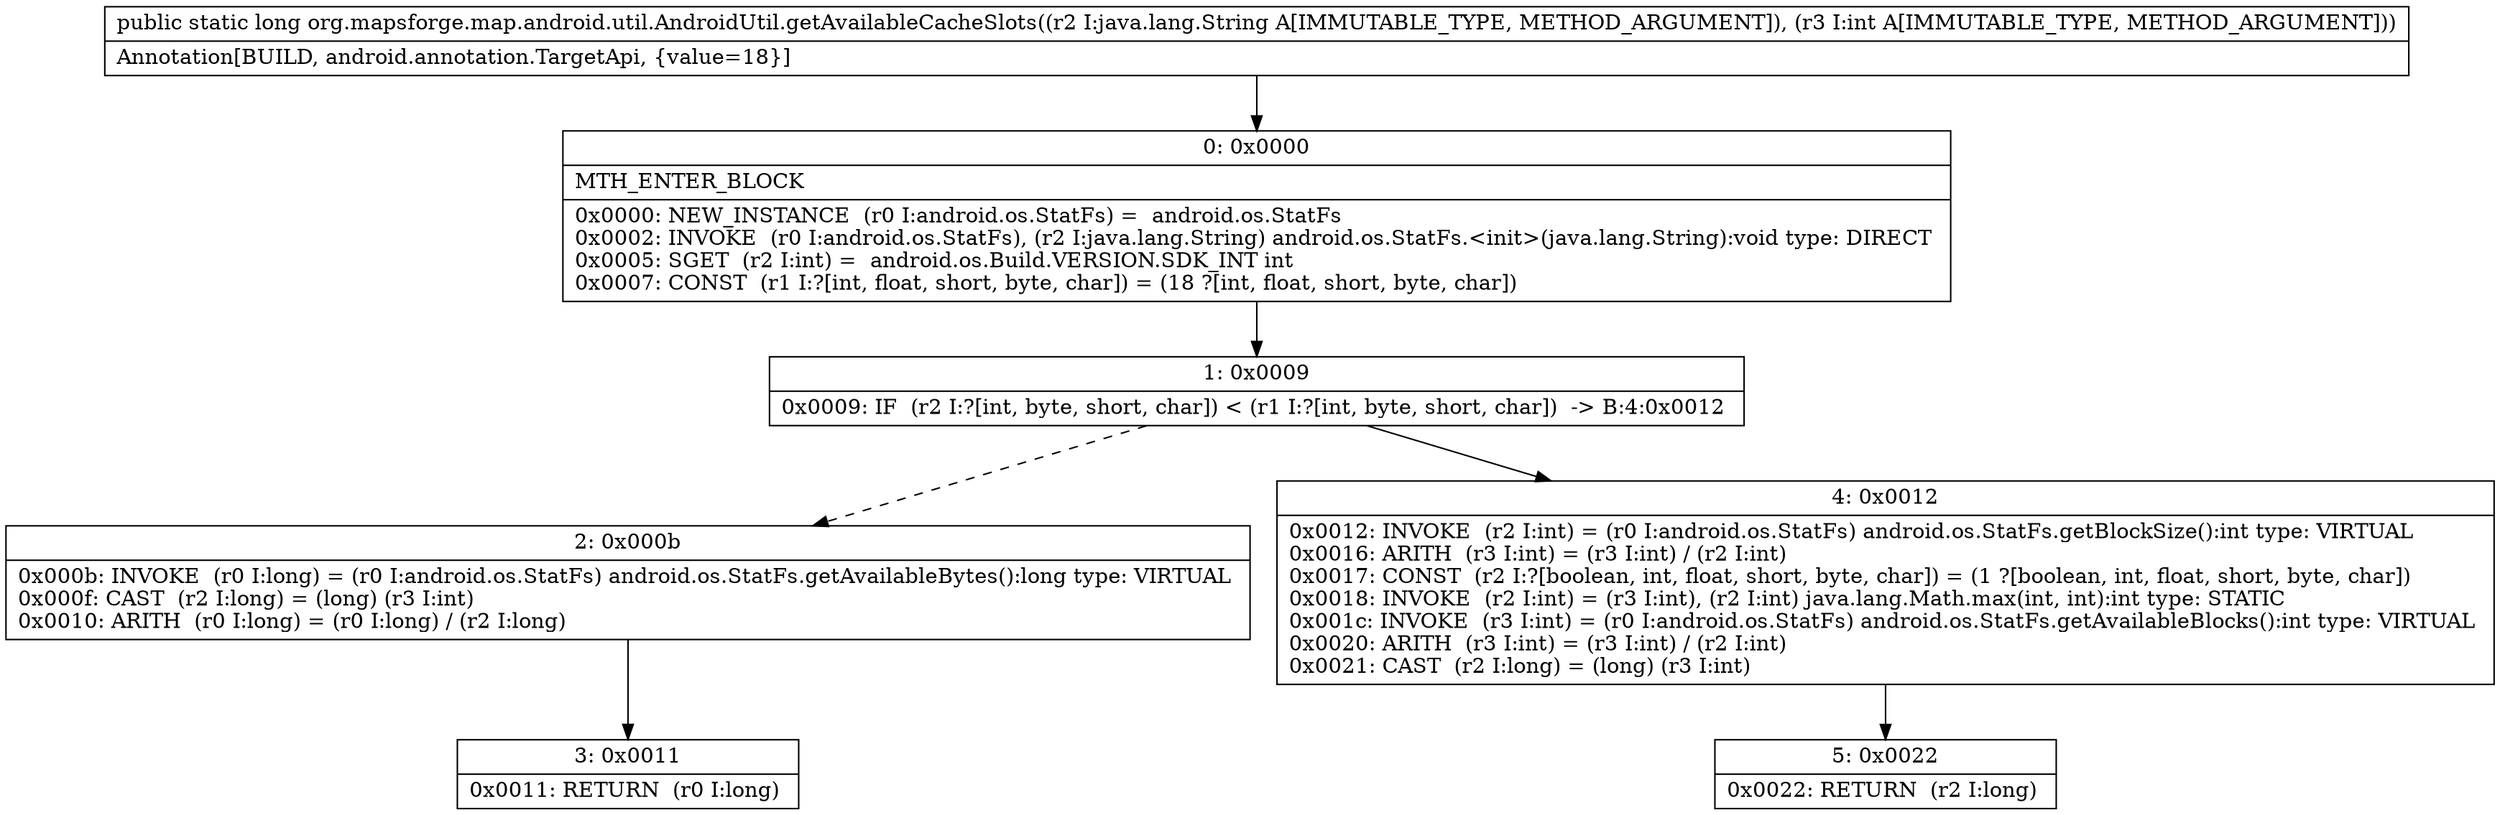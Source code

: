 digraph "CFG fororg.mapsforge.map.android.util.AndroidUtil.getAvailableCacheSlots(Ljava\/lang\/String;I)J" {
Node_0 [shape=record,label="{0\:\ 0x0000|MTH_ENTER_BLOCK\l|0x0000: NEW_INSTANCE  (r0 I:android.os.StatFs) =  android.os.StatFs \l0x0002: INVOKE  (r0 I:android.os.StatFs), (r2 I:java.lang.String) android.os.StatFs.\<init\>(java.lang.String):void type: DIRECT \l0x0005: SGET  (r2 I:int) =  android.os.Build.VERSION.SDK_INT int \l0x0007: CONST  (r1 I:?[int, float, short, byte, char]) = (18 ?[int, float, short, byte, char]) \l}"];
Node_1 [shape=record,label="{1\:\ 0x0009|0x0009: IF  (r2 I:?[int, byte, short, char]) \< (r1 I:?[int, byte, short, char])  \-\> B:4:0x0012 \l}"];
Node_2 [shape=record,label="{2\:\ 0x000b|0x000b: INVOKE  (r0 I:long) = (r0 I:android.os.StatFs) android.os.StatFs.getAvailableBytes():long type: VIRTUAL \l0x000f: CAST  (r2 I:long) = (long) (r3 I:int) \l0x0010: ARITH  (r0 I:long) = (r0 I:long) \/ (r2 I:long) \l}"];
Node_3 [shape=record,label="{3\:\ 0x0011|0x0011: RETURN  (r0 I:long) \l}"];
Node_4 [shape=record,label="{4\:\ 0x0012|0x0012: INVOKE  (r2 I:int) = (r0 I:android.os.StatFs) android.os.StatFs.getBlockSize():int type: VIRTUAL \l0x0016: ARITH  (r3 I:int) = (r3 I:int) \/ (r2 I:int) \l0x0017: CONST  (r2 I:?[boolean, int, float, short, byte, char]) = (1 ?[boolean, int, float, short, byte, char]) \l0x0018: INVOKE  (r2 I:int) = (r3 I:int), (r2 I:int) java.lang.Math.max(int, int):int type: STATIC \l0x001c: INVOKE  (r3 I:int) = (r0 I:android.os.StatFs) android.os.StatFs.getAvailableBlocks():int type: VIRTUAL \l0x0020: ARITH  (r3 I:int) = (r3 I:int) \/ (r2 I:int) \l0x0021: CAST  (r2 I:long) = (long) (r3 I:int) \l}"];
Node_5 [shape=record,label="{5\:\ 0x0022|0x0022: RETURN  (r2 I:long) \l}"];
MethodNode[shape=record,label="{public static long org.mapsforge.map.android.util.AndroidUtil.getAvailableCacheSlots((r2 I:java.lang.String A[IMMUTABLE_TYPE, METHOD_ARGUMENT]), (r3 I:int A[IMMUTABLE_TYPE, METHOD_ARGUMENT]))  | Annotation[BUILD, android.annotation.TargetApi, \{value=18\}]\l}"];
MethodNode -> Node_0;
Node_0 -> Node_1;
Node_1 -> Node_2[style=dashed];
Node_1 -> Node_4;
Node_2 -> Node_3;
Node_4 -> Node_5;
}

